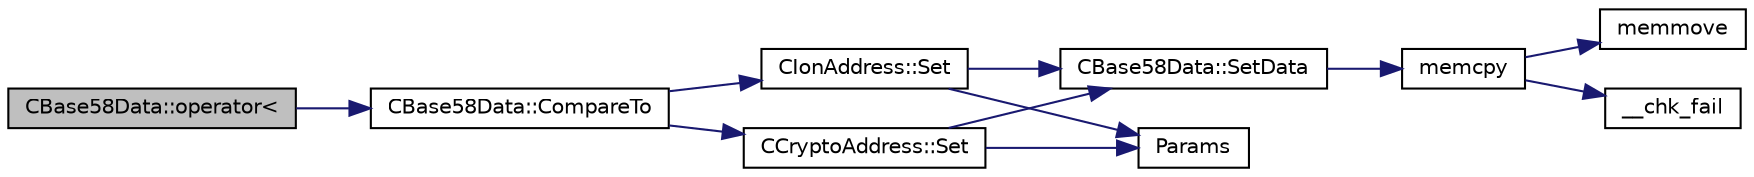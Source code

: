 digraph "CBase58Data::operator&lt;"
{
  edge [fontname="Helvetica",fontsize="10",labelfontname="Helvetica",labelfontsize="10"];
  node [fontname="Helvetica",fontsize="10",shape=record];
  rankdir="LR";
  Node16 [label="CBase58Data::operator\<",height=0.2,width=0.4,color="black", fillcolor="grey75", style="filled", fontcolor="black"];
  Node16 -> Node17 [color="midnightblue",fontsize="10",style="solid",fontname="Helvetica"];
  Node17 [label="CBase58Data::CompareTo",height=0.2,width=0.4,color="black", fillcolor="white", style="filled",URL="$class_c_base58_data.html#ad89d6bd7afa8d831dffce12803c5f58d"];
  Node17 -> Node18 [color="midnightblue",fontsize="10",style="solid",fontname="Helvetica"];
  Node18 [label="CIonAddress::Set",height=0.2,width=0.4,color="black", fillcolor="white", style="filled",URL="$class_c_ion_address.html#a8379ddfd55055c0a9b57e7ee702eed0e"];
  Node18 -> Node19 [color="midnightblue",fontsize="10",style="solid",fontname="Helvetica"];
  Node19 [label="CBase58Data::SetData",height=0.2,width=0.4,color="black", fillcolor="white", style="filled",URL="$class_c_base58_data.html#afab1c06a0a4f631fd889434a2bc48c27"];
  Node19 -> Node20 [color="midnightblue",fontsize="10",style="solid",fontname="Helvetica"];
  Node20 [label="memcpy",height=0.2,width=0.4,color="black", fillcolor="white", style="filled",URL="$glibc__compat_8cpp.html#a0f46826ab0466591e136db24394923cf"];
  Node20 -> Node21 [color="midnightblue",fontsize="10",style="solid",fontname="Helvetica"];
  Node21 [label="memmove",height=0.2,width=0.4,color="black", fillcolor="white", style="filled",URL="$glibc__compat_8cpp.html#a9778d49e9029dd75bc53ecbbf9f5e9a1"];
  Node20 -> Node22 [color="midnightblue",fontsize="10",style="solid",fontname="Helvetica"];
  Node22 [label="__chk_fail",height=0.2,width=0.4,color="black", fillcolor="white", style="filled",URL="$glibc__compat_8cpp.html#a424ac71631da5ada2976630ff67051d1"];
  Node18 -> Node23 [color="midnightblue",fontsize="10",style="solid",fontname="Helvetica"];
  Node23 [label="Params",height=0.2,width=0.4,color="black", fillcolor="white", style="filled",URL="$chainparams_8cpp.html#ace5c5b706d71a324a417dd2db394fd4a",tooltip="Return the currently selected parameters. "];
  Node17 -> Node24 [color="midnightblue",fontsize="10",style="solid",fontname="Helvetica"];
  Node24 [label="CCryptoAddress::Set",height=0.2,width=0.4,color="black", fillcolor="white", style="filled",URL="$class_c_crypto_address.html#a0f52f8bd662fd86bc013ec80c3202728"];
  Node24 -> Node19 [color="midnightblue",fontsize="10",style="solid",fontname="Helvetica"];
  Node24 -> Node23 [color="midnightblue",fontsize="10",style="solid",fontname="Helvetica"];
}
